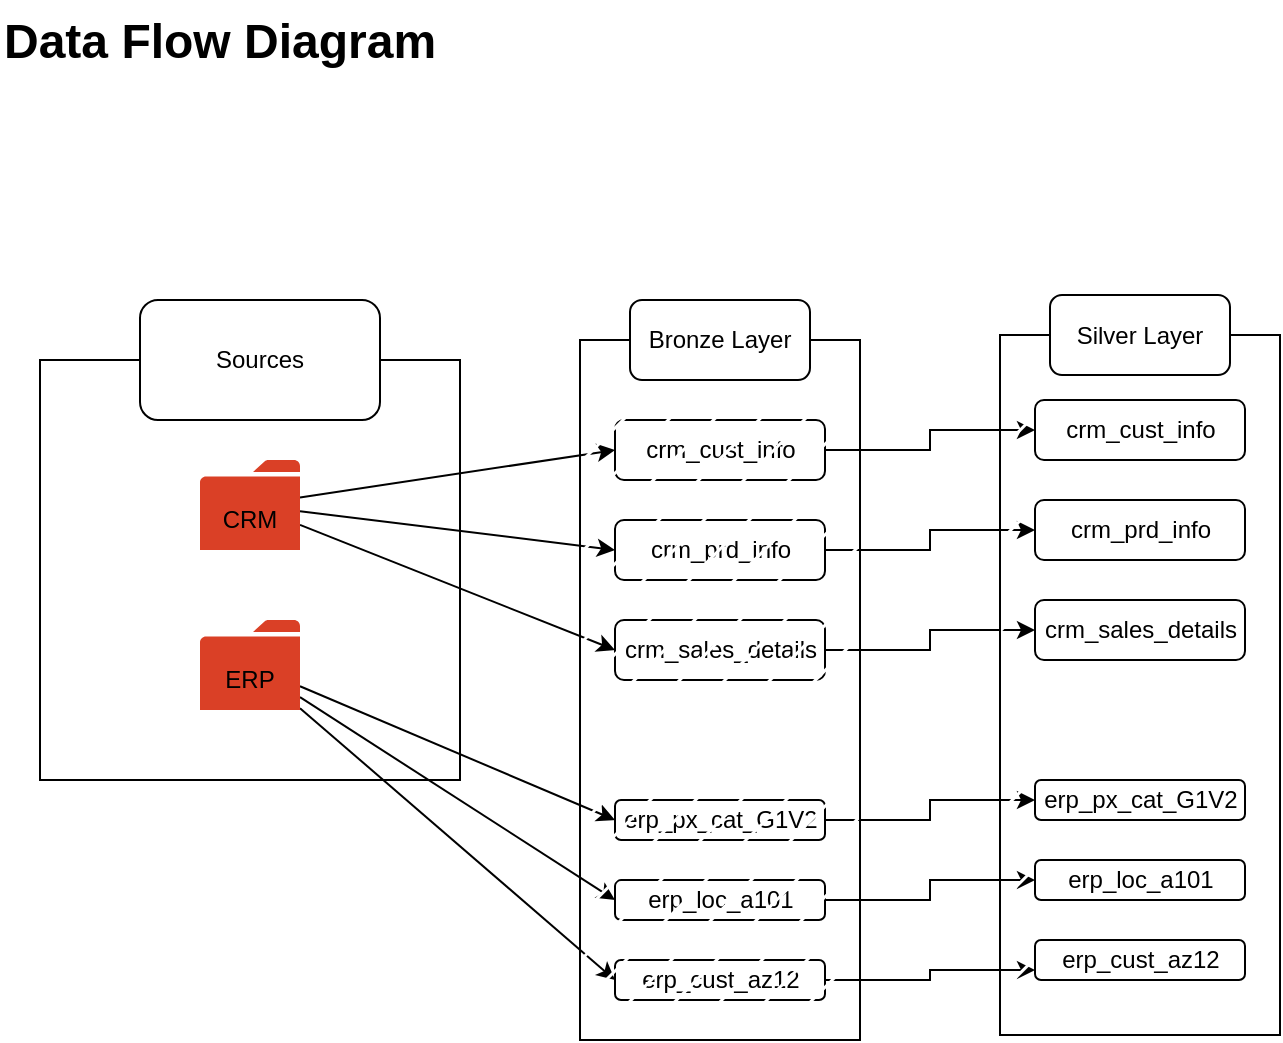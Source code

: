 <mxfile version="28.0.6">
  <diagram name="Page-1" id="a46O988Q0XDhKZr7zk0e">
    <mxGraphModel dx="896" dy="860" grid="1" gridSize="10" guides="1" tooltips="1" connect="1" arrows="1" fold="1" page="1" pageScale="1" pageWidth="850" pageHeight="1100" math="0" shadow="0">
      <root>
        <mxCell id="0" />
        <mxCell id="1" parent="0" />
        <mxCell id="V_feu6MxluJqlCceOyIV-1" value="&lt;h1 style=&quot;margin-top: 0px;&quot;&gt;Data Flow Diagram&lt;/h1&gt;&lt;p&gt;&lt;br&gt;&lt;/p&gt;" style="text;html=1;whiteSpace=wrap;overflow=hidden;rounded=0;" parent="1" vertex="1">
          <mxGeometry x="40" y="30" width="240" height="50" as="geometry" />
        </mxCell>
        <mxCell id="iJsjgj9bCpfiY5YTh7bq-14" style="edgeStyle=orthogonalEdgeStyle;rounded=0;orthogonalLoop=1;jettySize=auto;html=1;" edge="1" parent="1" source="V_feu6MxluJqlCceOyIV-12" target="iJsjgj9bCpfiY5YTh7bq-5">
          <mxGeometry relative="1" as="geometry" />
        </mxCell>
        <mxCell id="V_feu6MxluJqlCceOyIV-12" value="erp_px_cat_G1V2" style="rounded=1;whiteSpace=wrap;html=1;fillColor=default;" parent="1" vertex="1">
          <mxGeometry x="347.5" y="430" width="105" height="20" as="geometry" />
        </mxCell>
        <mxCell id="iJsjgj9bCpfiY5YTh7bq-15" style="edgeStyle=orthogonalEdgeStyle;rounded=0;orthogonalLoop=1;jettySize=auto;html=1;entryX=0;entryY=0.5;entryDx=0;entryDy=0;" edge="1" parent="1" source="V_feu6MxluJqlCceOyIV-14" target="iJsjgj9bCpfiY5YTh7bq-6">
          <mxGeometry relative="1" as="geometry" />
        </mxCell>
        <mxCell id="V_feu6MxluJqlCceOyIV-14" value="erp_loc_a101" style="rounded=1;whiteSpace=wrap;html=1;fillColor=default;" parent="1" vertex="1">
          <mxGeometry x="347.5" y="470" width="105" height="20" as="geometry" />
        </mxCell>
        <mxCell id="iJsjgj9bCpfiY5YTh7bq-13" style="edgeStyle=orthogonalEdgeStyle;rounded=0;orthogonalLoop=1;jettySize=auto;html=1;" edge="1" parent="1" source="V_feu6MxluJqlCceOyIV-15" target="iJsjgj9bCpfiY5YTh7bq-7">
          <mxGeometry relative="1" as="geometry" />
        </mxCell>
        <mxCell id="V_feu6MxluJqlCceOyIV-15" value="crm_sales_details" style="rounded=1;whiteSpace=wrap;html=1;fillColor=default;" parent="1" vertex="1">
          <mxGeometry x="347.5" y="340" width="105" height="30" as="geometry" />
        </mxCell>
        <mxCell id="iJsjgj9bCpfiY5YTh7bq-16" style="edgeStyle=orthogonalEdgeStyle;rounded=0;orthogonalLoop=1;jettySize=auto;html=1;entryX=0;entryY=0.75;entryDx=0;entryDy=0;" edge="1" parent="1" source="V_feu6MxluJqlCceOyIV-16" target="iJsjgj9bCpfiY5YTh7bq-8">
          <mxGeometry relative="1" as="geometry" />
        </mxCell>
        <mxCell id="V_feu6MxluJqlCceOyIV-16" value="erp_cust_az12" style="rounded=1;whiteSpace=wrap;html=1;fillColor=default;" parent="1" vertex="1">
          <mxGeometry x="347.5" y="510" width="105" height="20" as="geometry" />
        </mxCell>
        <mxCell id="iJsjgj9bCpfiY5YTh7bq-11" style="edgeStyle=orthogonalEdgeStyle;rounded=0;orthogonalLoop=1;jettySize=auto;html=1;entryX=0;entryY=0.5;entryDx=0;entryDy=0;" edge="1" parent="1" source="V_feu6MxluJqlCceOyIV-17" target="iJsjgj9bCpfiY5YTh7bq-9">
          <mxGeometry relative="1" as="geometry" />
        </mxCell>
        <mxCell id="V_feu6MxluJqlCceOyIV-17" value="crm_cust_info" style="rounded=1;whiteSpace=wrap;html=1;fillColor=default;" parent="1" vertex="1">
          <mxGeometry x="347.5" y="240" width="105" height="30" as="geometry" />
        </mxCell>
        <mxCell id="iJsjgj9bCpfiY5YTh7bq-12" style="edgeStyle=orthogonalEdgeStyle;rounded=0;orthogonalLoop=1;jettySize=auto;html=1;entryX=0;entryY=0.5;entryDx=0;entryDy=0;" edge="1" parent="1" source="V_feu6MxluJqlCceOyIV-18" target="iJsjgj9bCpfiY5YTh7bq-10">
          <mxGeometry relative="1" as="geometry" />
        </mxCell>
        <mxCell id="V_feu6MxluJqlCceOyIV-18" value="crm_prd_info" style="rounded=1;whiteSpace=wrap;html=1;fillColor=default;" parent="1" vertex="1">
          <mxGeometry x="347.5" y="290" width="105" height="30" as="geometry" />
        </mxCell>
        <mxCell id="V_feu6MxluJqlCceOyIV-19" value="" style="endArrow=classic;html=1;rounded=0;entryX=0;entryY=0.5;entryDx=0;entryDy=0;" parent="1" source="V_feu6MxluJqlCceOyIV-5" target="V_feu6MxluJqlCceOyIV-17" edge="1">
          <mxGeometry width="50" height="50" relative="1" as="geometry">
            <mxPoint x="320" y="360" as="sourcePoint" />
            <mxPoint x="370" y="310" as="targetPoint" />
          </mxGeometry>
        </mxCell>
        <mxCell id="V_feu6MxluJqlCceOyIV-20" value="" style="endArrow=classic;html=1;rounded=0;entryX=0;entryY=0.5;entryDx=0;entryDy=0;" parent="1" source="V_feu6MxluJqlCceOyIV-5" target="V_feu6MxluJqlCceOyIV-18" edge="1">
          <mxGeometry width="50" height="50" relative="1" as="geometry">
            <mxPoint x="310" y="324" as="sourcePoint" />
            <mxPoint x="468" y="300" as="targetPoint" />
          </mxGeometry>
        </mxCell>
        <mxCell id="V_feu6MxluJqlCceOyIV-21" value="" style="endArrow=classic;html=1;rounded=0;entryX=0;entryY=0.5;entryDx=0;entryDy=0;" parent="1" source="V_feu6MxluJqlCceOyIV-5" target="V_feu6MxluJqlCceOyIV-15" edge="1">
          <mxGeometry width="50" height="50" relative="1" as="geometry">
            <mxPoint x="270" y="364" as="sourcePoint" />
            <mxPoint x="428" y="340" as="targetPoint" />
          </mxGeometry>
        </mxCell>
        <mxCell id="V_feu6MxluJqlCceOyIV-22" value="" style="endArrow=classic;html=1;rounded=0;entryX=0;entryY=0.5;entryDx=0;entryDy=0;" parent="1" source="V_feu6MxluJqlCceOyIV-6" target="V_feu6MxluJqlCceOyIV-12" edge="1">
          <mxGeometry width="50" height="50" relative="1" as="geometry">
            <mxPoint x="290" y="284" as="sourcePoint" />
            <mxPoint x="448" y="260" as="targetPoint" />
          </mxGeometry>
        </mxCell>
        <mxCell id="V_feu6MxluJqlCceOyIV-23" value="" style="endArrow=classic;html=1;rounded=0;entryX=0;entryY=0.5;entryDx=0;entryDy=0;" parent="1" source="V_feu6MxluJqlCceOyIV-6" target="V_feu6MxluJqlCceOyIV-14" edge="1">
          <mxGeometry width="50" height="50" relative="1" as="geometry">
            <mxPoint x="530" y="434" as="sourcePoint" />
            <mxPoint x="688" y="410" as="targetPoint" />
          </mxGeometry>
        </mxCell>
        <mxCell id="V_feu6MxluJqlCceOyIV-24" value="" style="endArrow=classic;html=1;rounded=0;entryX=0;entryY=0.5;entryDx=0;entryDy=0;" parent="1" source="V_feu6MxluJqlCceOyIV-6" target="V_feu6MxluJqlCceOyIV-16" edge="1">
          <mxGeometry width="50" height="50" relative="1" as="geometry">
            <mxPoint x="210" y="514" as="sourcePoint" />
            <mxPoint x="368" y="490" as="targetPoint" />
          </mxGeometry>
        </mxCell>
        <mxCell id="V_feu6MxluJqlCceOyIV-25" value="" style="group" parent="1" vertex="1" connectable="0">
          <mxGeometry x="135" y="260" width="60" height="45" as="geometry" />
        </mxCell>
        <mxCell id="V_feu6MxluJqlCceOyIV-5" value="" style="sketch=0;pointerEvents=1;shadow=0;dashed=0;html=1;strokeColor=none;labelPosition=center;verticalLabelPosition=bottom;verticalAlign=top;outlineConnect=0;align=center;shape=mxgraph.office.concepts.folder;fillColor=#DA4026;" parent="V_feu6MxluJqlCceOyIV-25" vertex="1">
          <mxGeometry x="5" width="50" height="45" as="geometry" />
        </mxCell>
        <mxCell id="V_feu6MxluJqlCceOyIV-7" value="CRM" style="text;html=1;align=center;verticalAlign=middle;whiteSpace=wrap;rounded=0;" parent="V_feu6MxluJqlCceOyIV-25" vertex="1">
          <mxGeometry y="15" width="60" height="30" as="geometry" />
        </mxCell>
        <mxCell id="V_feu6MxluJqlCceOyIV-26" value="" style="group" parent="1" vertex="1" connectable="0">
          <mxGeometry x="135" y="340" width="60" height="45" as="geometry" />
        </mxCell>
        <mxCell id="V_feu6MxluJqlCceOyIV-6" value="" style="sketch=0;pointerEvents=1;shadow=0;dashed=0;html=1;strokeColor=none;labelPosition=center;verticalLabelPosition=bottom;verticalAlign=top;outlineConnect=0;align=center;shape=mxgraph.office.concepts.folder;fillColor=#DA4026;" parent="V_feu6MxluJqlCceOyIV-26" vertex="1">
          <mxGeometry x="5" width="50" height="45" as="geometry" />
        </mxCell>
        <mxCell id="V_feu6MxluJqlCceOyIV-8" value="ERP" style="text;html=1;align=center;verticalAlign=middle;whiteSpace=wrap;rounded=0;" parent="V_feu6MxluJqlCceOyIV-26" vertex="1">
          <mxGeometry y="15" width="60" height="30" as="geometry" />
        </mxCell>
        <mxCell id="V_feu6MxluJqlCceOyIV-27" value="" style="group" parent="1" vertex="1" connectable="0">
          <mxGeometry x="330" y="180" width="140" height="370" as="geometry" />
        </mxCell>
        <mxCell id="V_feu6MxluJqlCceOyIV-10" value="" style="rounded=0;whiteSpace=wrap;html=1;fillStyle=hatch;" parent="V_feu6MxluJqlCceOyIV-27" vertex="1">
          <mxGeometry y="20" width="140" height="350" as="geometry" />
        </mxCell>
        <mxCell id="V_feu6MxluJqlCceOyIV-11" value="Bronze Layer" style="rounded=1;whiteSpace=wrap;html=1;fillColor=default;" parent="V_feu6MxluJqlCceOyIV-27" vertex="1">
          <mxGeometry x="25" width="90" height="40" as="geometry" />
        </mxCell>
        <mxCell id="V_feu6MxluJqlCceOyIV-28" value="" style="group" parent="1" vertex="1" connectable="0">
          <mxGeometry x="60" y="180" width="210" height="240" as="geometry" />
        </mxCell>
        <mxCell id="V_feu6MxluJqlCceOyIV-2" value="" style="whiteSpace=wrap;html=1;aspect=fixed;fillColor=none;" parent="V_feu6MxluJqlCceOyIV-28" vertex="1">
          <mxGeometry y="30" width="210" height="210" as="geometry" />
        </mxCell>
        <mxCell id="V_feu6MxluJqlCceOyIV-4" value="Sources" style="rounded=1;whiteSpace=wrap;html=1;fillColor=default;" parent="V_feu6MxluJqlCceOyIV-28" vertex="1">
          <mxGeometry x="50" width="120" height="60" as="geometry" />
        </mxCell>
        <mxCell id="iJsjgj9bCpfiY5YTh7bq-1" value="" style="group" vertex="1" connectable="0" parent="1">
          <mxGeometry x="540" y="177.5" width="140" height="370" as="geometry" />
        </mxCell>
        <mxCell id="iJsjgj9bCpfiY5YTh7bq-2" value="" style="rounded=0;whiteSpace=wrap;html=1;fillStyle=hatch;" vertex="1" parent="iJsjgj9bCpfiY5YTh7bq-1">
          <mxGeometry y="20" width="140" height="350" as="geometry" />
        </mxCell>
        <mxCell id="iJsjgj9bCpfiY5YTh7bq-3" value="Silver Layer" style="rounded=1;whiteSpace=wrap;html=1;fillColor=default;" vertex="1" parent="iJsjgj9bCpfiY5YTh7bq-1">
          <mxGeometry x="25" width="90" height="40" as="geometry" />
        </mxCell>
        <mxCell id="iJsjgj9bCpfiY5YTh7bq-5" value="erp_px_cat_G1V2" style="rounded=1;whiteSpace=wrap;html=1;fillColor=default;" vertex="1" parent="iJsjgj9bCpfiY5YTh7bq-1">
          <mxGeometry x="17.5" y="242.5" width="105" height="20" as="geometry" />
        </mxCell>
        <mxCell id="iJsjgj9bCpfiY5YTh7bq-6" value="erp_loc_a101" style="rounded=1;whiteSpace=wrap;html=1;fillColor=default;" vertex="1" parent="iJsjgj9bCpfiY5YTh7bq-1">
          <mxGeometry x="17.5" y="282.5" width="105" height="20" as="geometry" />
        </mxCell>
        <mxCell id="iJsjgj9bCpfiY5YTh7bq-7" value="crm_sales_details" style="rounded=1;whiteSpace=wrap;html=1;fillColor=default;" vertex="1" parent="iJsjgj9bCpfiY5YTh7bq-1">
          <mxGeometry x="17.5" y="152.5" width="105" height="30" as="geometry" />
        </mxCell>
        <mxCell id="iJsjgj9bCpfiY5YTh7bq-8" value="erp_cust_az12" style="rounded=1;whiteSpace=wrap;html=1;fillColor=default;" vertex="1" parent="iJsjgj9bCpfiY5YTh7bq-1">
          <mxGeometry x="17.5" y="322.5" width="105" height="20" as="geometry" />
        </mxCell>
        <mxCell id="iJsjgj9bCpfiY5YTh7bq-9" value="crm_cust_info" style="rounded=1;whiteSpace=wrap;html=1;fillColor=default;" vertex="1" parent="iJsjgj9bCpfiY5YTh7bq-1">
          <mxGeometry x="17.5" y="52.5" width="105" height="30" as="geometry" />
        </mxCell>
        <mxCell id="iJsjgj9bCpfiY5YTh7bq-10" value="crm_prd_info" style="rounded=1;whiteSpace=wrap;html=1;fillColor=default;" vertex="1" parent="iJsjgj9bCpfiY5YTh7bq-1">
          <mxGeometry x="17.5" y="102.5" width="105" height="30" as="geometry" />
        </mxCell>
      </root>
    </mxGraphModel>
  </diagram>
</mxfile>
